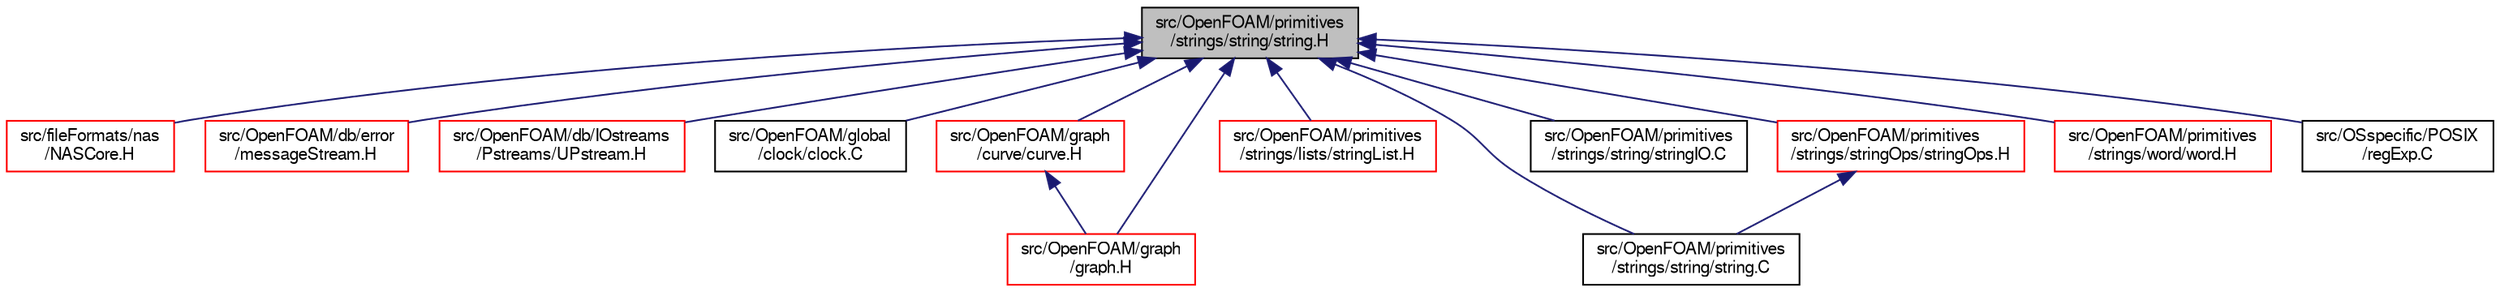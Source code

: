 digraph "src/OpenFOAM/primitives/strings/string/string.H"
{
  bgcolor="transparent";
  edge [fontname="FreeSans",fontsize="10",labelfontname="FreeSans",labelfontsize="10"];
  node [fontname="FreeSans",fontsize="10",shape=record];
  Node9 [label="src/OpenFOAM/primitives\l/strings/string/string.H",height=0.2,width=0.4,color="black", fillcolor="grey75", style="filled", fontcolor="black"];
  Node9 -> Node10 [dir="back",color="midnightblue",fontsize="10",style="solid",fontname="FreeSans"];
  Node10 [label="src/fileFormats/nas\l/NASCore.H",height=0.2,width=0.4,color="red",URL="$a01094.html"];
  Node9 -> Node18 [dir="back",color="midnightblue",fontsize="10",style="solid",fontname="FreeSans"];
  Node18 [label="src/OpenFOAM/db/error\l/messageStream.H",height=0.2,width=0.4,color="red",URL="$a08936.html"];
  Node9 -> Node3782 [dir="back",color="midnightblue",fontsize="10",style="solid",fontname="FreeSans"];
  Node3782 [label="src/OpenFOAM/db/IOstreams\l/Pstreams/UPstream.H",height=0.2,width=0.4,color="red",URL="$a09164.html"];
  Node9 -> Node5933 [dir="back",color="midnightblue",fontsize="10",style="solid",fontname="FreeSans"];
  Node5933 [label="src/OpenFOAM/global\l/clock/clock.C",height=0.2,width=0.4,color="black",URL="$a10202.html"];
  Node9 -> Node4207 [dir="back",color="midnightblue",fontsize="10",style="solid",fontname="FreeSans"];
  Node4207 [label="src/OpenFOAM/graph\l/curve/curve.H",height=0.2,width=0.4,color="red",URL="$a10286.html"];
  Node4207 -> Node413 [dir="back",color="midnightblue",fontsize="10",style="solid",fontname="FreeSans"];
  Node413 [label="src/OpenFOAM/graph\l/graph.H",height=0.2,width=0.4,color="red",URL="$a10298.html"];
  Node9 -> Node413 [dir="back",color="midnightblue",fontsize="10",style="solid",fontname="FreeSans"];
  Node9 -> Node5627 [dir="back",color="midnightblue",fontsize="10",style="solid",fontname="FreeSans"];
  Node5627 [label="src/OpenFOAM/primitives\l/strings/lists/stringList.H",height=0.2,width=0.4,color="red",URL="$a12614.html"];
  Node9 -> Node5120 [dir="back",color="midnightblue",fontsize="10",style="solid",fontname="FreeSans"];
  Node5120 [label="src/OpenFOAM/primitives\l/strings/string/string.C",height=0.2,width=0.4,color="black",URL="$a12635.html"];
  Node9 -> Node5392 [dir="back",color="midnightblue",fontsize="10",style="solid",fontname="FreeSans"];
  Node5392 [label="src/OpenFOAM/primitives\l/strings/string/stringIO.C",height=0.2,width=0.4,color="black",URL="$a12644.html"];
  Node9 -> Node5119 [dir="back",color="midnightblue",fontsize="10",style="solid",fontname="FreeSans"];
  Node5119 [label="src/OpenFOAM/primitives\l/strings/stringOps/stringOps.H",height=0.2,width=0.4,color="red",URL="$a12656.html"];
  Node5119 -> Node5120 [dir="back",color="midnightblue",fontsize="10",style="solid",fontname="FreeSans"];
  Node9 -> Node5934 [dir="back",color="midnightblue",fontsize="10",style="solid",fontname="FreeSans"];
  Node5934 [label="src/OpenFOAM/primitives\l/strings/word/word.H",height=0.2,width=0.4,color="red",URL="$a12662.html"];
  Node9 -> Node5397 [dir="back",color="midnightblue",fontsize="10",style="solid",fontname="FreeSans"];
  Node5397 [label="src/OSspecific/POSIX\l/regExp.C",height=0.2,width=0.4,color="black",URL="$a12923.html"];
}
